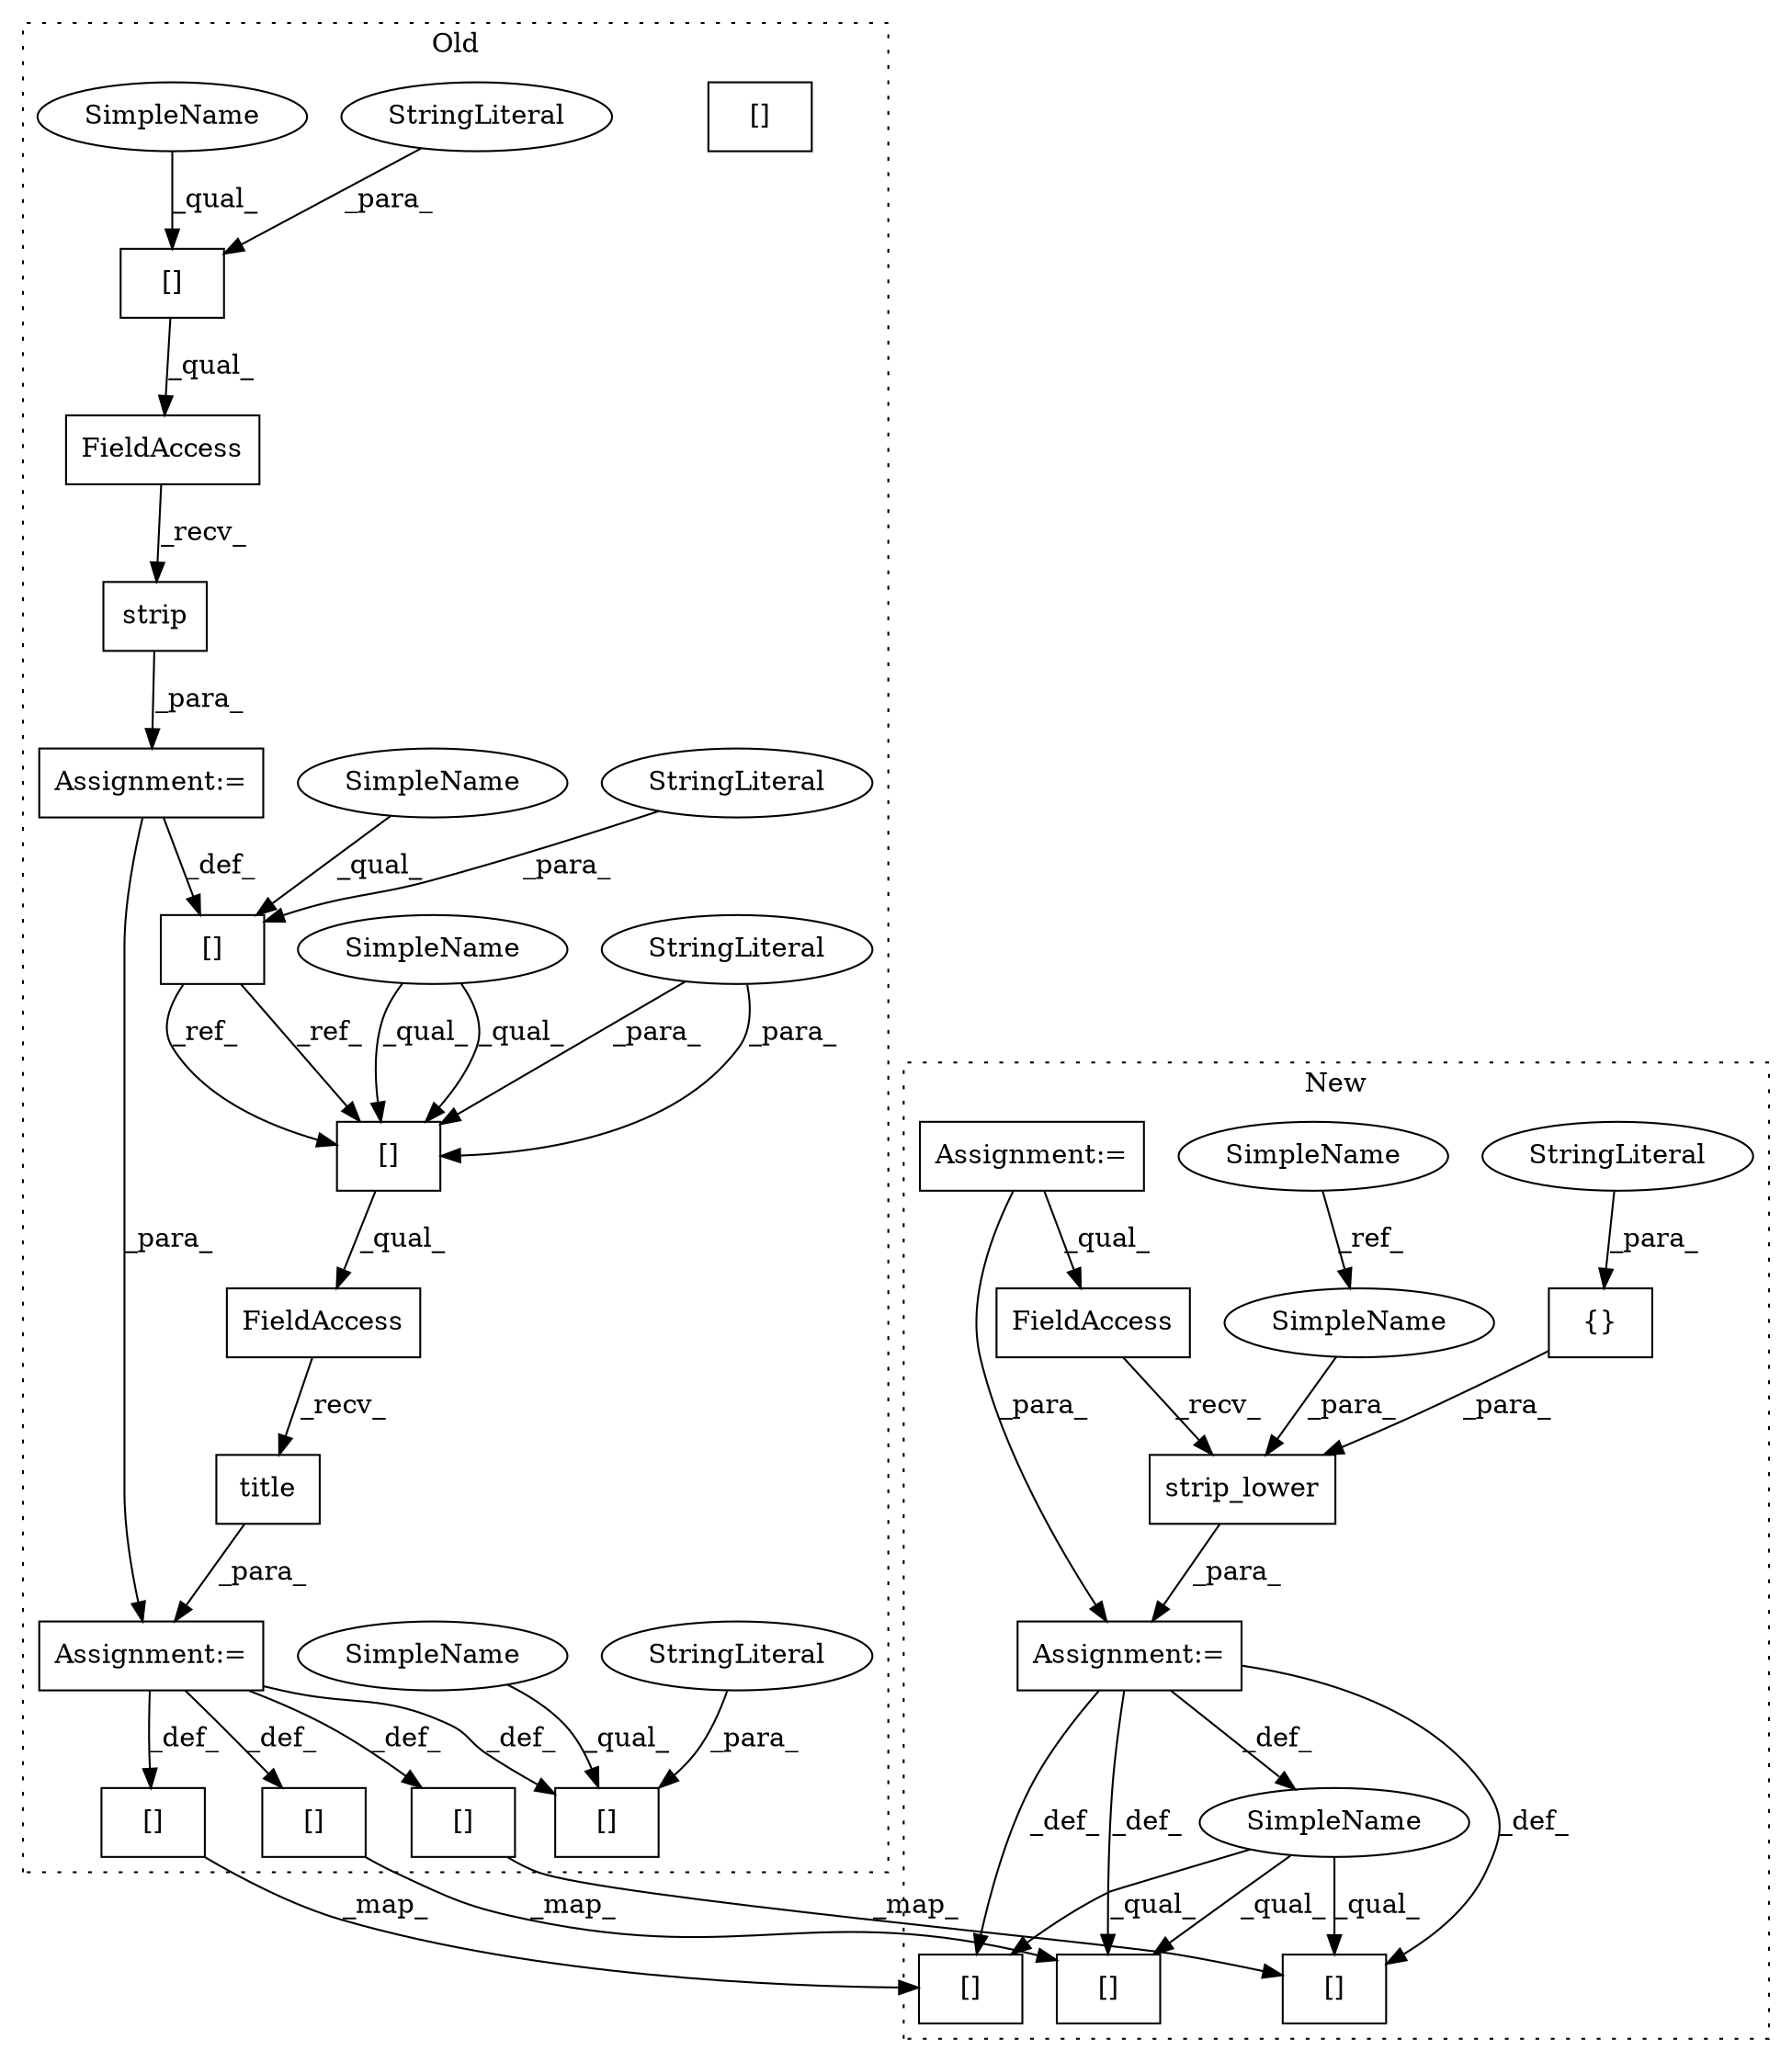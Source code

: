 digraph G {
subgraph cluster0 {
1 [label="[]" a="2" s="7712,7739" l="15,1" shape="box"];
4 [label="StringLiteral" a="45" s="7727" l="12" shape="ellipse"];
5 [label="[]" a="2" s="7605,7632" l="15,1" shape="box"];
6 [label="StringLiteral" a="45" s="7620" l="12" shape="ellipse"];
9 [label="[]" a="2" s="7634,7661" l="15,1" shape="box"];
10 [label="StringLiteral" a="45" s="7649" l="12" shape="ellipse"];
11 [label="strip" a="32" s="7670" l="7" shape="box"];
13 [label="title" a="32" s="7748" l="7" shape="box"];
14 [label="Assignment:=" a="7" s="7633" l="1" shape="box"];
15 [label="[]" a="2" s="7761,7790" l="15,1" shape="box"];
16 [label="FieldAccess" a="22" s="7634" l="35" shape="box"];
17 [label="FieldAccess" a="22" s="7712" l="35" shape="box"];
18 [label="Assignment:=" a="7" s="7791" l="1" shape="box"];
19 [label="StringLiteral" a="45" s="7776" l="14" shape="ellipse"];
22 [label="[]" a="2" s="7925,7956" l="15,1" shape="box"];
25 [label="[]" a="2" s="8024,8060" l="15,1" shape="box"];
28 [label="[]" a="2" s="8150,8180" l="15,1" shape="box"];
30 [label="[]" a="2" s="7712,7739" l="15,1" shape="box"];
31 [label="SimpleName" a="42" s="7605" l="14" shape="ellipse"];
32 [label="SimpleName" a="42" s="7634" l="14" shape="ellipse"];
33 [label="SimpleName" a="42" s="7761" l="14" shape="ellipse"];
34 [label="SimpleName" a="42" s="7712" l="14" shape="ellipse"];
label = "Old";
style="dotted";
}
subgraph cluster1 {
2 [label="strip_lower" a="32" s="7228,7296" l="12,1" shape="box"];
3 [label="{}" a="4" s="7267,7295" l="1,1" shape="box"];
7 [label="StringLiteral" a="45" s="7281" l="14" shape="ellipse"];
8 [label="SimpleName" a="42" s="7144" l="14" shape="ellipse"];
12 [label="FieldAccess" a="22" s="7215" l="12" shape="box"];
20 [label="Assignment:=" a="7" s="7214" l="1" shape="box"];
21 [label="[]" a="2" s="7303,7334" l="15,1" shape="box"];
23 [label="SimpleName" a="42" s="7200" l="14" shape="ellipse"];
24 [label="[]" a="2" s="7402,7438" l="15,1" shape="box"];
26 [label="Assignment:=" a="7" s="7134" l="4" shape="box"];
27 [label="[]" a="2" s="7528,7558" l="15,1" shape="box"];
29 [label="SimpleName" a="42" s="7240" l="14" shape="ellipse"];
label = "New";
style="dotted";
}
2 -> 20 [label="_para_"];
3 -> 2 [label="_para_"];
4 -> 30 [label="_para_"];
4 -> 30 [label="_para_"];
5 -> 30 [label="_ref_"];
5 -> 30 [label="_ref_"];
6 -> 5 [label="_para_"];
7 -> 3 [label="_para_"];
8 -> 29 [label="_ref_"];
9 -> 16 [label="_qual_"];
10 -> 9 [label="_para_"];
11 -> 14 [label="_para_"];
12 -> 2 [label="_recv_"];
13 -> 18 [label="_para_"];
14 -> 5 [label="_def_"];
14 -> 18 [label="_para_"];
16 -> 11 [label="_recv_"];
17 -> 13 [label="_recv_"];
18 -> 25 [label="_def_"];
18 -> 28 [label="_def_"];
18 -> 22 [label="_def_"];
18 -> 15 [label="_def_"];
19 -> 15 [label="_para_"];
20 -> 21 [label="_def_"];
20 -> 23 [label="_def_"];
20 -> 24 [label="_def_"];
20 -> 27 [label="_def_"];
22 -> 21 [label="_map_"];
23 -> 24 [label="_qual_"];
23 -> 21 [label="_qual_"];
23 -> 27 [label="_qual_"];
25 -> 24 [label="_map_"];
26 -> 12 [label="_qual_"];
26 -> 20 [label="_para_"];
28 -> 27 [label="_map_"];
29 -> 2 [label="_para_"];
30 -> 17 [label="_qual_"];
31 -> 5 [label="_qual_"];
32 -> 9 [label="_qual_"];
33 -> 15 [label="_qual_"];
34 -> 30 [label="_qual_"];
34 -> 30 [label="_qual_"];
}